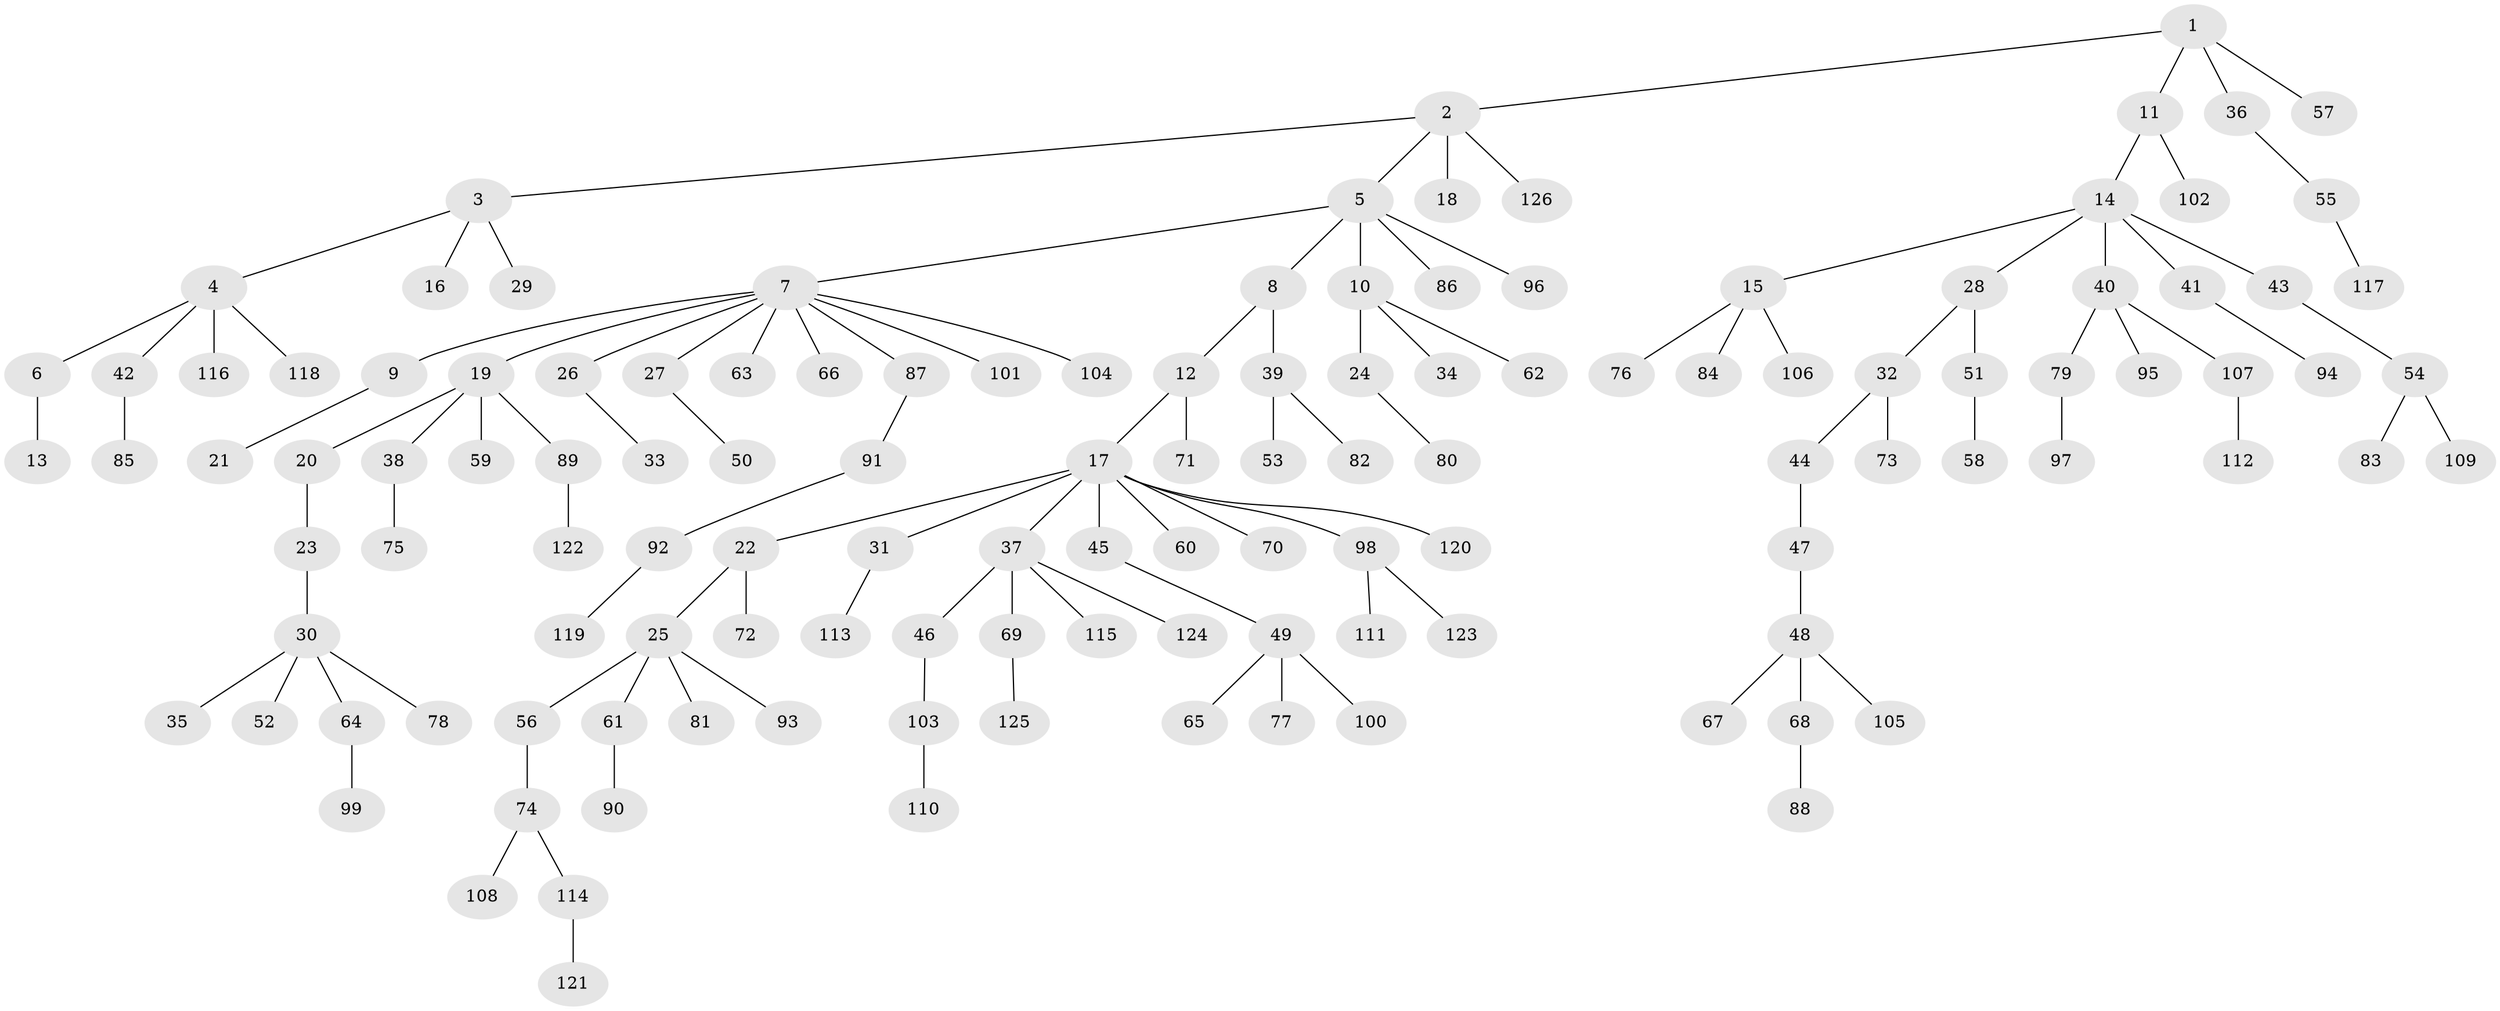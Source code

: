 // Generated by graph-tools (version 1.1) at 2025/15/03/09/25 04:15:41]
// undirected, 126 vertices, 125 edges
graph export_dot {
graph [start="1"]
  node [color=gray90,style=filled];
  1;
  2;
  3;
  4;
  5;
  6;
  7;
  8;
  9;
  10;
  11;
  12;
  13;
  14;
  15;
  16;
  17;
  18;
  19;
  20;
  21;
  22;
  23;
  24;
  25;
  26;
  27;
  28;
  29;
  30;
  31;
  32;
  33;
  34;
  35;
  36;
  37;
  38;
  39;
  40;
  41;
  42;
  43;
  44;
  45;
  46;
  47;
  48;
  49;
  50;
  51;
  52;
  53;
  54;
  55;
  56;
  57;
  58;
  59;
  60;
  61;
  62;
  63;
  64;
  65;
  66;
  67;
  68;
  69;
  70;
  71;
  72;
  73;
  74;
  75;
  76;
  77;
  78;
  79;
  80;
  81;
  82;
  83;
  84;
  85;
  86;
  87;
  88;
  89;
  90;
  91;
  92;
  93;
  94;
  95;
  96;
  97;
  98;
  99;
  100;
  101;
  102;
  103;
  104;
  105;
  106;
  107;
  108;
  109;
  110;
  111;
  112;
  113;
  114;
  115;
  116;
  117;
  118;
  119;
  120;
  121;
  122;
  123;
  124;
  125;
  126;
  1 -- 2;
  1 -- 11;
  1 -- 36;
  1 -- 57;
  2 -- 3;
  2 -- 5;
  2 -- 18;
  2 -- 126;
  3 -- 4;
  3 -- 16;
  3 -- 29;
  4 -- 6;
  4 -- 42;
  4 -- 116;
  4 -- 118;
  5 -- 7;
  5 -- 8;
  5 -- 10;
  5 -- 86;
  5 -- 96;
  6 -- 13;
  7 -- 9;
  7 -- 19;
  7 -- 26;
  7 -- 27;
  7 -- 63;
  7 -- 66;
  7 -- 87;
  7 -- 101;
  7 -- 104;
  8 -- 12;
  8 -- 39;
  9 -- 21;
  10 -- 24;
  10 -- 34;
  10 -- 62;
  11 -- 14;
  11 -- 102;
  12 -- 17;
  12 -- 71;
  14 -- 15;
  14 -- 28;
  14 -- 40;
  14 -- 41;
  14 -- 43;
  15 -- 76;
  15 -- 84;
  15 -- 106;
  17 -- 22;
  17 -- 31;
  17 -- 37;
  17 -- 45;
  17 -- 60;
  17 -- 70;
  17 -- 98;
  17 -- 120;
  19 -- 20;
  19 -- 38;
  19 -- 59;
  19 -- 89;
  20 -- 23;
  22 -- 25;
  22 -- 72;
  23 -- 30;
  24 -- 80;
  25 -- 56;
  25 -- 61;
  25 -- 81;
  25 -- 93;
  26 -- 33;
  27 -- 50;
  28 -- 32;
  28 -- 51;
  30 -- 35;
  30 -- 52;
  30 -- 64;
  30 -- 78;
  31 -- 113;
  32 -- 44;
  32 -- 73;
  36 -- 55;
  37 -- 46;
  37 -- 69;
  37 -- 115;
  37 -- 124;
  38 -- 75;
  39 -- 53;
  39 -- 82;
  40 -- 79;
  40 -- 95;
  40 -- 107;
  41 -- 94;
  42 -- 85;
  43 -- 54;
  44 -- 47;
  45 -- 49;
  46 -- 103;
  47 -- 48;
  48 -- 67;
  48 -- 68;
  48 -- 105;
  49 -- 65;
  49 -- 77;
  49 -- 100;
  51 -- 58;
  54 -- 83;
  54 -- 109;
  55 -- 117;
  56 -- 74;
  61 -- 90;
  64 -- 99;
  68 -- 88;
  69 -- 125;
  74 -- 108;
  74 -- 114;
  79 -- 97;
  87 -- 91;
  89 -- 122;
  91 -- 92;
  92 -- 119;
  98 -- 111;
  98 -- 123;
  103 -- 110;
  107 -- 112;
  114 -- 121;
}

